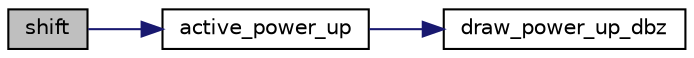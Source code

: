digraph "shift"
{
 // LATEX_PDF_SIZE
  edge [fontname="Helvetica",fontsize="10",labelfontname="Helvetica",labelfontsize="10"];
  node [fontname="Helvetica",fontsize="10",shape=record];
  rankdir="LR";
  Node1 [label="shift",height=0.2,width=0.4,color="black", fillcolor="grey75", style="filled", fontcolor="black",tooltip="Function that make the player use his powerup if shift is pressed."];
  Node1 -> Node2 [color="midnightblue",fontsize="10",style="solid"];
  Node2 [label="active_power_up",height=0.2,width=0.4,color="black", fillcolor="white", style="filled",URL="$player__controller_8c.html#a8345e200d71766192b004ab08de09bfa",tooltip="Function that activate the powerup."];
  Node2 -> Node3 [color="midnightblue",fontsize="10",style="solid"];
  Node3 [label="draw_power_up_dbz",height=0.2,width=0.4,color="black", fillcolor="white", style="filled",URL="$window_8h.html#a0095dead6f24ff59e0fb077c3f53fa02",tooltip="draw the explosion of powerup dbz"];
}
